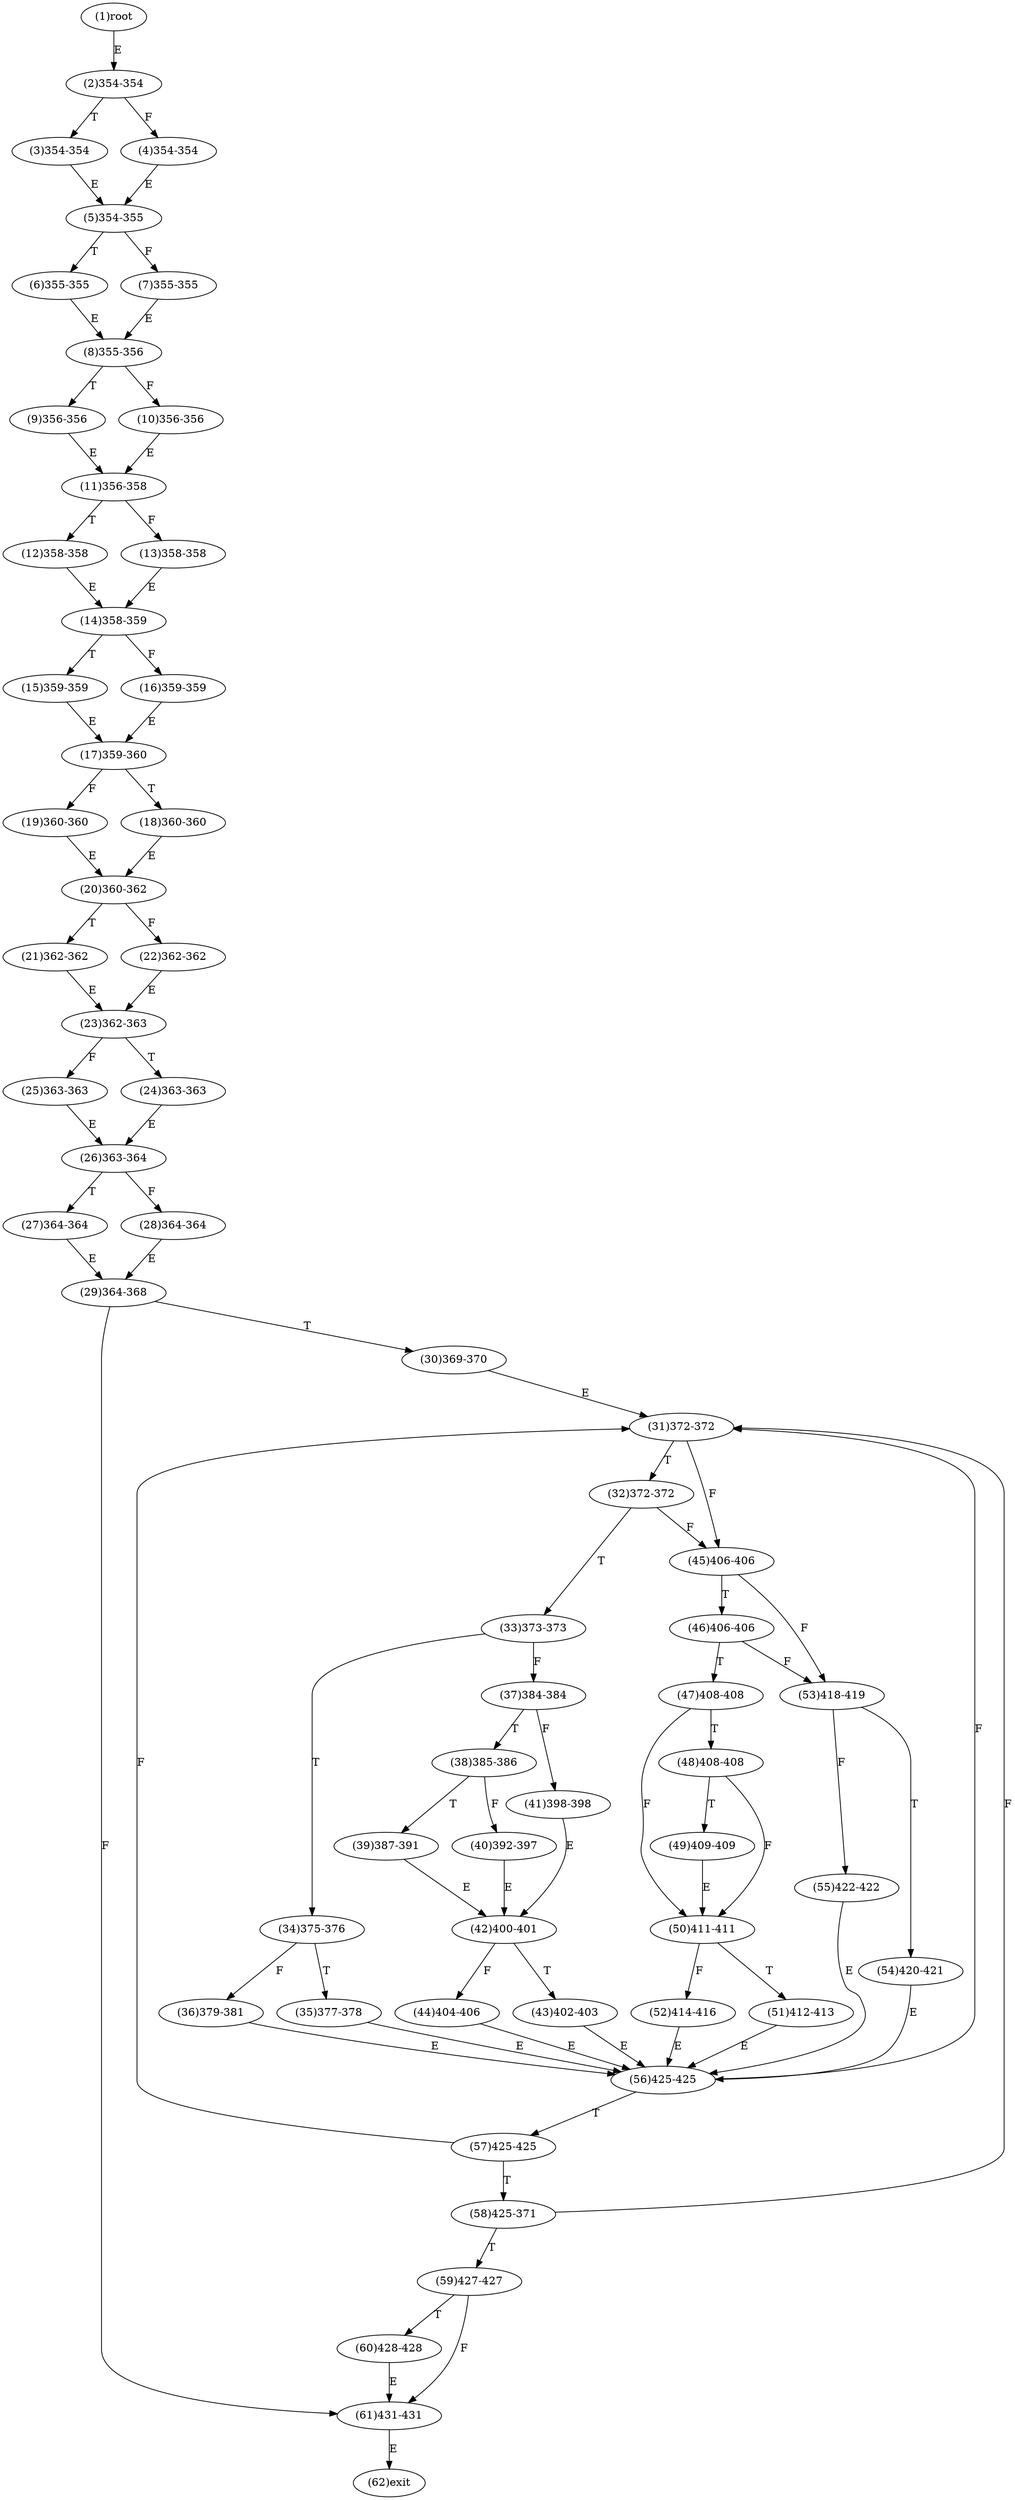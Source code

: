 digraph "" { 
1[ label="(1)root"];
2[ label="(2)354-354"];
3[ label="(3)354-354"];
4[ label="(4)354-354"];
5[ label="(5)354-355"];
6[ label="(6)355-355"];
7[ label="(7)355-355"];
8[ label="(8)355-356"];
9[ label="(9)356-356"];
10[ label="(10)356-356"];
11[ label="(11)356-358"];
12[ label="(12)358-358"];
13[ label="(13)358-358"];
14[ label="(14)358-359"];
15[ label="(15)359-359"];
17[ label="(17)359-360"];
16[ label="(16)359-359"];
19[ label="(19)360-360"];
18[ label="(18)360-360"];
21[ label="(21)362-362"];
20[ label="(20)360-362"];
23[ label="(23)362-363"];
22[ label="(22)362-362"];
25[ label="(25)363-363"];
24[ label="(24)363-363"];
27[ label="(27)364-364"];
26[ label="(26)363-364"];
29[ label="(29)364-368"];
28[ label="(28)364-364"];
31[ label="(31)372-372"];
30[ label="(30)369-370"];
34[ label="(34)375-376"];
35[ label="(35)377-378"];
32[ label="(32)372-372"];
33[ label="(33)373-373"];
38[ label="(38)385-386"];
39[ label="(39)387-391"];
36[ label="(36)379-381"];
37[ label="(37)384-384"];
42[ label="(42)400-401"];
43[ label="(43)402-403"];
40[ label="(40)392-397"];
41[ label="(41)398-398"];
46[ label="(46)406-406"];
47[ label="(47)408-408"];
44[ label="(44)404-406"];
45[ label="(45)406-406"];
51[ label="(51)412-413"];
50[ label="(50)411-411"];
49[ label="(49)409-409"];
48[ label="(48)408-408"];
55[ label="(55)422-422"];
54[ label="(54)420-421"];
53[ label="(53)418-419"];
52[ label="(52)414-416"];
59[ label="(59)427-427"];
58[ label="(58)425-371"];
57[ label="(57)425-425"];
56[ label="(56)425-425"];
62[ label="(62)exit"];
61[ label="(61)431-431"];
60[ label="(60)428-428"];
1->2[ label="E"];
2->4[ label="F"];
2->3[ label="T"];
3->5[ label="E"];
4->5[ label="E"];
5->7[ label="F"];
5->6[ label="T"];
6->8[ label="E"];
7->8[ label="E"];
8->10[ label="F"];
8->9[ label="T"];
9->11[ label="E"];
10->11[ label="E"];
11->13[ label="F"];
11->12[ label="T"];
12->14[ label="E"];
13->14[ label="E"];
14->16[ label="F"];
14->15[ label="T"];
15->17[ label="E"];
16->17[ label="E"];
17->19[ label="F"];
17->18[ label="T"];
18->20[ label="E"];
19->20[ label="E"];
20->22[ label="F"];
20->21[ label="T"];
21->23[ label="E"];
22->23[ label="E"];
23->25[ label="F"];
23->24[ label="T"];
24->26[ label="E"];
25->26[ label="E"];
26->28[ label="F"];
26->27[ label="T"];
27->29[ label="E"];
28->29[ label="E"];
29->61[ label="F"];
29->30[ label="T"];
30->31[ label="E"];
31->45[ label="F"];
31->32[ label="T"];
32->45[ label="F"];
32->33[ label="T"];
33->37[ label="F"];
33->34[ label="T"];
34->36[ label="F"];
34->35[ label="T"];
35->56[ label="E"];
36->56[ label="E"];
37->41[ label="F"];
37->38[ label="T"];
38->40[ label="F"];
38->39[ label="T"];
39->42[ label="E"];
40->42[ label="E"];
41->42[ label="E"];
42->44[ label="F"];
42->43[ label="T"];
43->56[ label="E"];
44->56[ label="E"];
45->53[ label="F"];
45->46[ label="T"];
46->53[ label="F"];
46->47[ label="T"];
47->50[ label="F"];
47->48[ label="T"];
48->50[ label="F"];
48->49[ label="T"];
49->50[ label="E"];
50->52[ label="F"];
50->51[ label="T"];
51->56[ label="E"];
52->56[ label="E"];
53->55[ label="F"];
53->54[ label="T"];
54->56[ label="E"];
55->56[ label="E"];
56->31[ label="F"];
56->57[ label="T"];
57->31[ label="F"];
57->58[ label="T"];
58->31[ label="F"];
58->59[ label="T"];
59->61[ label="F"];
59->60[ label="T"];
60->61[ label="E"];
61->62[ label="E"];
}